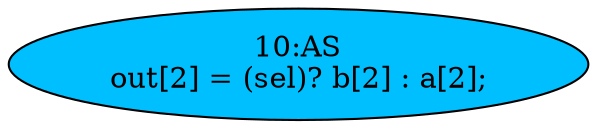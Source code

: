 strict digraph "" {
	node [label="\N"];
	"10:AS"	[ast="<pyverilog.vparser.ast.Assign object at 0x7fe5e3757f90>",
		def_var="['out']",
		fillcolor=deepskyblue,
		label="10:AS
out[2] = (sel)? b[2] : a[2];",
		statements="[]",
		style=filled,
		typ=Assign,
		use_var="['sel', 'b', 'a']"];
}
